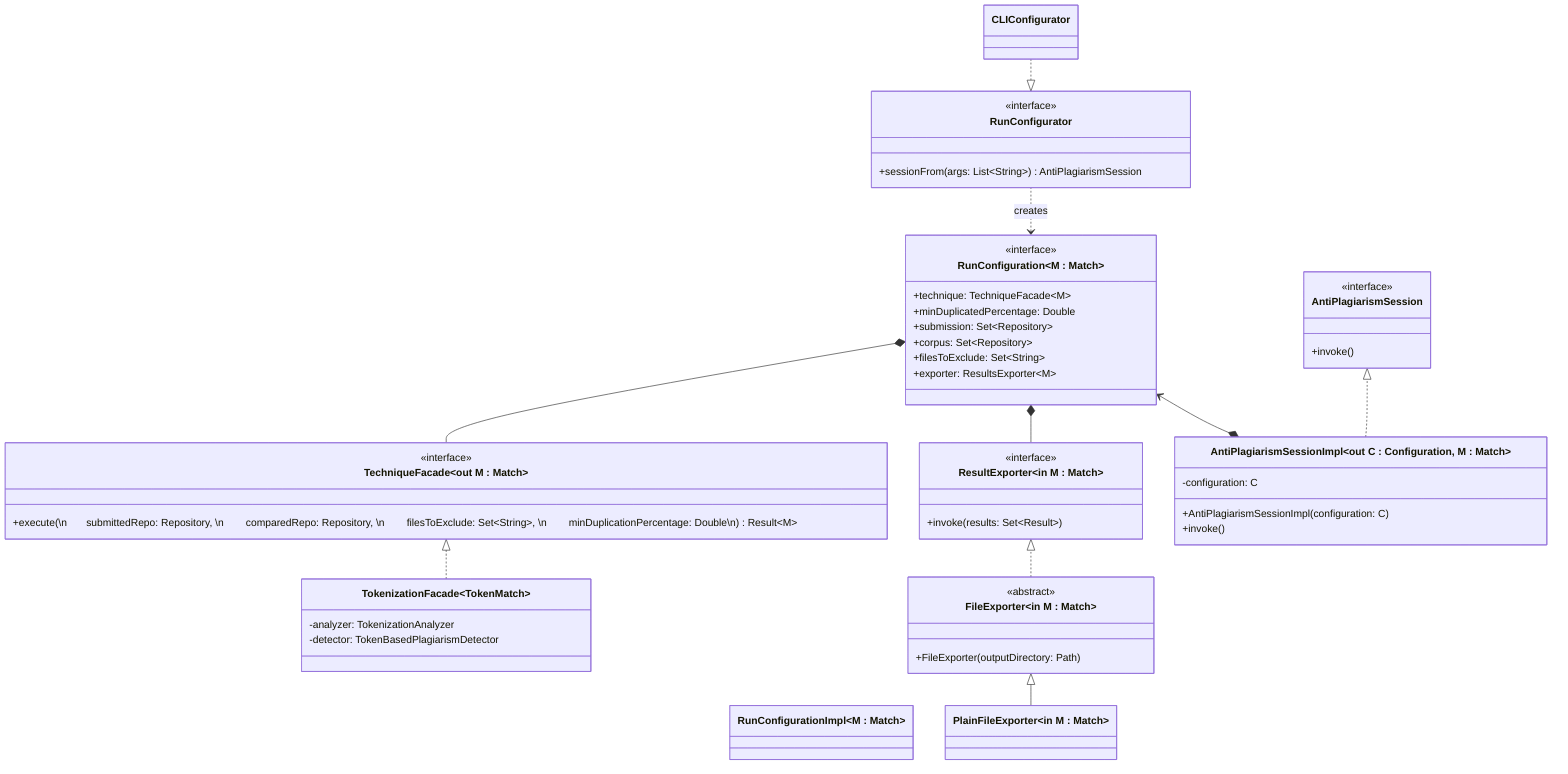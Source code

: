 classDiagram
direction BT
    class RunConfigurator {
        <<interface>>
        +sessionFrom(args: List~String~) AntiPlagiarismSession
    }
    RunConfigurator <|.. CLIConfigurator

    class RunConfiguration~M : Match~ {
        <<interface>>
        +technique: TechniqueFacade~M~
        +minDuplicatedPercentage: Double
        +submission: Set~Repository~
        +corpus: Set~Repository~
        +filesToExclude: Set~String~
        +exporter: ResultsExporter~M~
    }
    class RunConfigurationImpl~M : Match~
    RunConfiguration <.. RunConfigurator : creates

    class TechniqueFacade~out M : Match~ {
        <<interface>>
        +execute(\nㅤㅤsubmittedRepo: Repository, \n ㅤㅤcomparedRepo: Repository, \n ㅤㅤfilesToExclude: Set~String~, \n ㅤㅤminDuplicationPercentage: Double\n) Result~M~
    }
    class TokenizationFacade~TokenMatch~ {
        -analyzer: TokenizationAnalyzer
        -detector: TokenBasedPlagiarismDetector
    }
    TokenizationFacade ..|> TechniqueFacade

    class ResultExporter~in M : Match~ {
        <<interface>>
        +invoke(results: Set~Result<M>~)
    }
    class FileExporter~in M : Match~ {
        <<abstract>>
        +FileExporter(outputDirectory: Path)
    }
    FileExporter ..|> ResultExporter
    PlainFileExporter~in M : Match~ --|> FileExporter

    TechniqueFacade --* RunConfiguration
    ResultExporter --* RunConfiguration

    class AntiPlagiarismSession {
        <<interface>>
        +invoke()
    }
    class AntiPlagiarismSessionImpl~out C : Configuration<M>, M : Match~ {
        -configuration: C
        +AntiPlagiarismSessionImpl(configuration: C)
        +invoke()
    }
    AntiPlagiarismSessionImpl ..|> AntiPlagiarismSession
    AntiPlagiarismSessionImpl *--> RunConfiguration